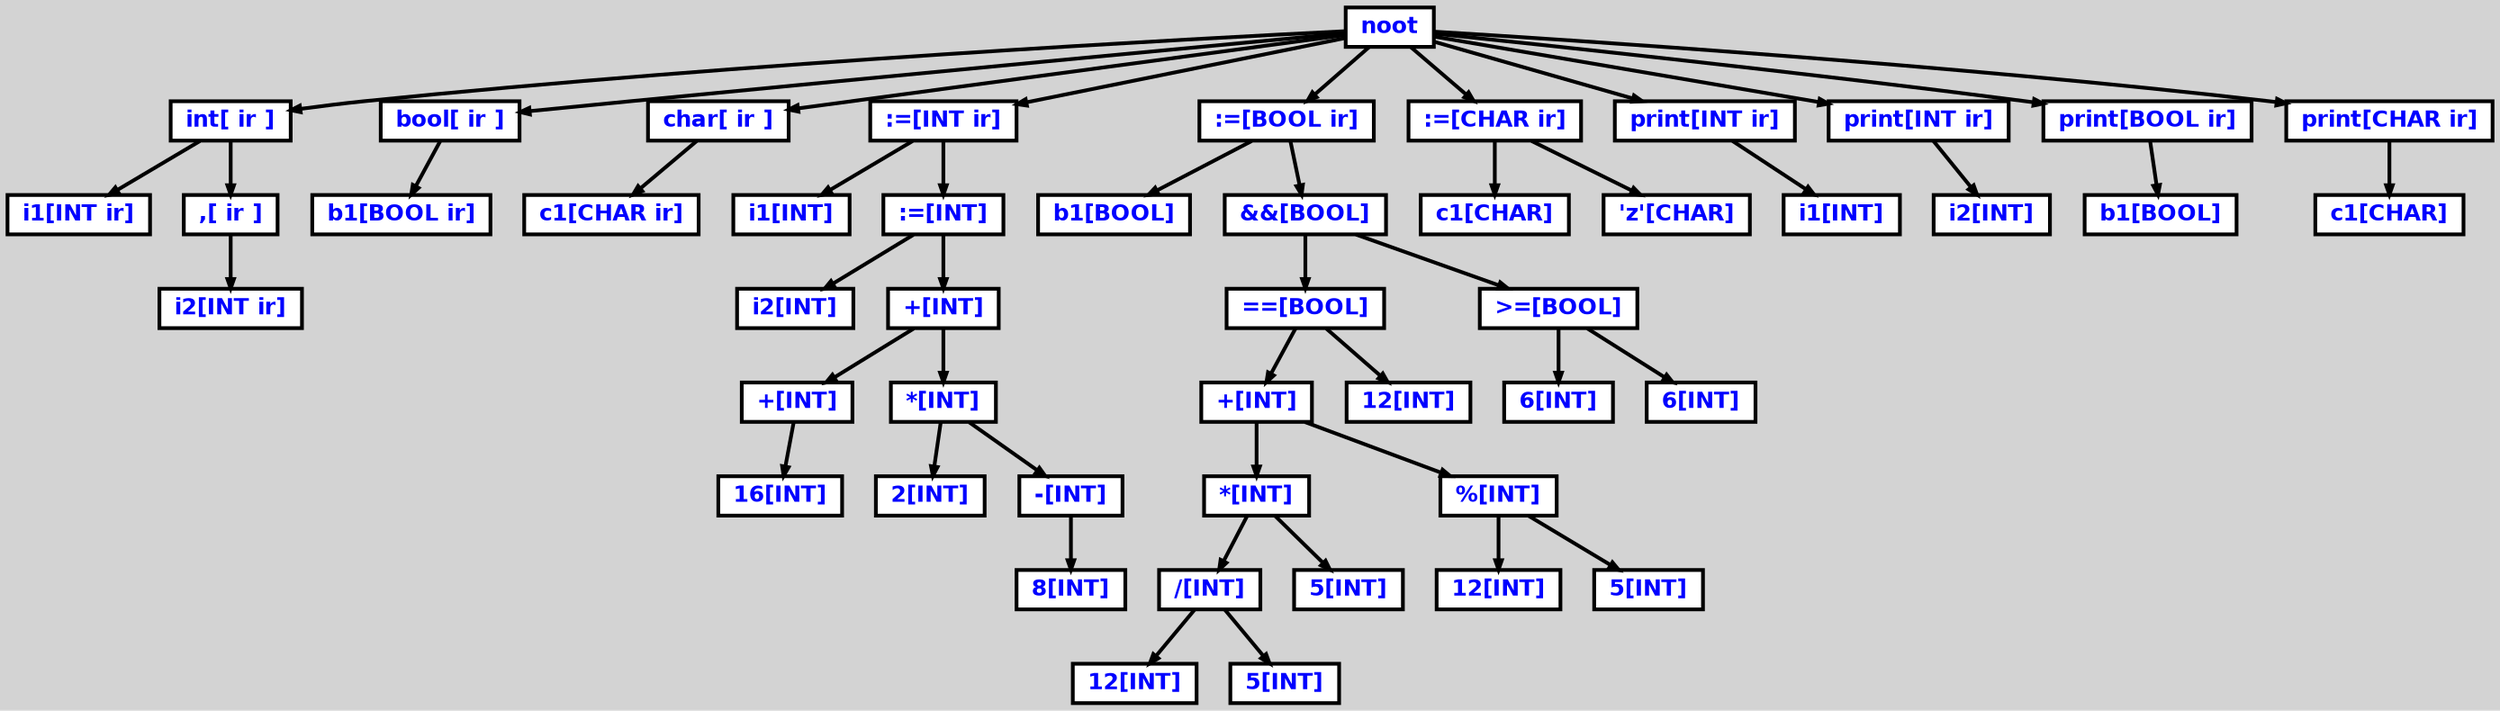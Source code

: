 digraph {

	ordering=out;
	ranksep=.4;
	bgcolor="lightgrey"; node [shape=box, fixedsize=false, fontsize=12, fontname="Helvetica-bold", fontcolor="blue"
		width=.25, height=.25, color="black", fillcolor="white", style="filled, solid, bold"];
	edge [arrowsize=.5, color="black", style="bold"]

  n0 [label="noot"];
  n1 [label="int[ ir ]"];
  n1 [label="int[ ir ]"];
  n2 [label="i1[INT ir]"];
  n3 [label=",[ ir ]"];
  n3 [label=",[ ir ]"];
  n4 [label="i2[INT ir]"];
  n5 [label="bool[ ir ]"];
  n5 [label="bool[ ir ]"];
  n6 [label="b1[BOOL ir]"];
  n7 [label="char[ ir ]"];
  n7 [label="char[ ir ]"];
  n8 [label="c1[CHAR ir]"];
  n9 [label=":=[INT ir]"];
  n9 [label=":=[INT ir]"];
  n10 [label="i1[INT]"];
  n11 [label=":=[INT]"];
  n11 [label=":=[INT]"];
  n12 [label="i2[INT]"];
  n13 [label="+[INT]"];
  n13 [label="+[INT]"];
  n14 [label="+[INT]"];
  n14 [label="+[INT]"];
  n15 [label="16[INT]"];
  n16 [label="*[INT]"];
  n16 [label="*[INT]"];
  n17 [label="2[INT]"];
  n18 [label="-[INT]"];
  n18 [label="-[INT]"];
  n19 [label="8[INT]"];
  n20 [label=":=[BOOL ir]"];
  n20 [label=":=[BOOL ir]"];
  n21 [label="b1[BOOL]"];
  n22 [label="&&[BOOL]"];
  n22 [label="&&[BOOL]"];
  n23 [label="==[BOOL]"];
  n23 [label="==[BOOL]"];
  n24 [label="+[INT]"];
  n24 [label="+[INT]"];
  n25 [label="*[INT]"];
  n25 [label="*[INT]"];
  n26 [label="/[INT]"];
  n26 [label="/[INT]"];
  n27 [label="12[INT]"];
  n28 [label="5[INT]"];
  n29 [label="5[INT]"];
  n30 [label="%[INT]"];
  n30 [label="%[INT]"];
  n31 [label="12[INT]"];
  n32 [label="5[INT]"];
  n33 [label="12[INT]"];
  n34 [label=">=[BOOL]"];
  n34 [label=">=[BOOL]"];
  n35 [label="6[INT]"];
  n36 [label="6[INT]"];
  n37 [label=":=[CHAR ir]"];
  n37 [label=":=[CHAR ir]"];
  n38 [label="c1[CHAR]"];
  n39 [label="'z'[CHAR]"];
  n40 [label="print[INT ir]"];
  n40 [label="print[INT ir]"];
  n41 [label="i1[INT]"];
  n42 [label="print[INT ir]"];
  n42 [label="print[INT ir]"];
  n43 [label="i2[INT]"];
  n44 [label="print[BOOL ir]"];
  n44 [label="print[BOOL ir]"];
  n45 [label="b1[BOOL]"];
  n46 [label="print[CHAR ir]"];
  n46 [label="print[CHAR ir]"];
  n47 [label="c1[CHAR]"];

  n0 -> n1 // "noot" -> "int[ ir ]"
  n1 -> n2 // "int[ ir ]" -> "i1[INT ir]"
  n1 -> n3 // "int[ ir ]" -> ",[ ir ]"
  n3 -> n4 // ",[ ir ]" -> "i2[INT ir]"
  n0 -> n5 // "noot" -> "bool[ ir ]"
  n5 -> n6 // "bool[ ir ]" -> "b1[BOOL ir]"
  n0 -> n7 // "noot" -> "char[ ir ]"
  n7 -> n8 // "char[ ir ]" -> "c1[CHAR ir]"
  n0 -> n9 // "noot" -> ":=[INT ir]"
  n9 -> n10 // ":=[INT ir]" -> "i1[INT]"
  n9 -> n11 // ":=[INT ir]" -> ":=[INT]"
  n11 -> n12 // ":=[INT]" -> "i2[INT]"
  n11 -> n13 // ":=[INT]" -> "+[INT]"
  n13 -> n14 // "+[INT]" -> "+[INT]"
  n14 -> n15 // "+[INT]" -> "16[INT]"
  n13 -> n16 // "+[INT]" -> "*[INT]"
  n16 -> n17 // "*[INT]" -> "2[INT]"
  n16 -> n18 // "*[INT]" -> "-[INT]"
  n18 -> n19 // "-[INT]" -> "8[INT]"
  n0 -> n20 // "noot" -> ":=[BOOL ir]"
  n20 -> n21 // ":=[BOOL ir]" -> "b1[BOOL]"
  n20 -> n22 // ":=[BOOL ir]" -> "&&[BOOL]"
  n22 -> n23 // "&&[BOOL]" -> "==[BOOL]"
  n23 -> n24 // "==[BOOL]" -> "+[INT]"
  n24 -> n25 // "+[INT]" -> "*[INT]"
  n25 -> n26 // "*[INT]" -> "/[INT]"
  n26 -> n27 // "/[INT]" -> "12[INT]"
  n26 -> n28 // "/[INT]" -> "5[INT]"
  n25 -> n29 // "*[INT]" -> "5[INT]"
  n24 -> n30 // "+[INT]" -> "%[INT]"
  n30 -> n31 // "%[INT]" -> "12[INT]"
  n30 -> n32 // "%[INT]" -> "5[INT]"
  n23 -> n33 // "==[BOOL]" -> "12[INT]"
  n22 -> n34 // "&&[BOOL]" -> ">=[BOOL]"
  n34 -> n35 // ">=[BOOL]" -> "6[INT]"
  n34 -> n36 // ">=[BOOL]" -> "6[INT]"
  n0 -> n37 // "noot" -> ":=[CHAR ir]"
  n37 -> n38 // ":=[CHAR ir]" -> "c1[CHAR]"
  n37 -> n39 // ":=[CHAR ir]" -> "'z'[CHAR]"
  n0 -> n40 // "noot" -> "print[INT ir]"
  n40 -> n41 // "print[INT ir]" -> "i1[INT]"
  n0 -> n42 // "noot" -> "print[INT ir]"
  n42 -> n43 // "print[INT ir]" -> "i2[INT]"
  n0 -> n44 // "noot" -> "print[BOOL ir]"
  n44 -> n45 // "print[BOOL ir]" -> "b1[BOOL]"
  n0 -> n46 // "noot" -> "print[CHAR ir]"
  n46 -> n47 // "print[CHAR ir]" -> "c1[CHAR]"

}

